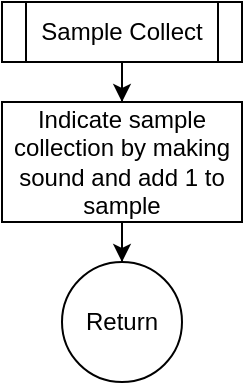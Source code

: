 <mxfile version="22.1.8" type="device">
  <diagram name="Page-1" id="LxIlVnyEaQQZYjOA5c86">
    <mxGraphModel dx="564" dy="1338" grid="1" gridSize="10" guides="1" tooltips="1" connect="1" arrows="1" fold="1" page="1" pageScale="1" pageWidth="850" pageHeight="1100" math="0" shadow="0">
      <root>
        <mxCell id="0" />
        <mxCell id="1" parent="0" />
        <mxCell id="Gm4cjwFkqAhzZVHvWEqz-3" value="" style="edgeStyle=orthogonalEdgeStyle;rounded=0;orthogonalLoop=1;jettySize=auto;html=1;" edge="1" parent="1" source="Gm4cjwFkqAhzZVHvWEqz-1" target="Gm4cjwFkqAhzZVHvWEqz-2">
          <mxGeometry relative="1" as="geometry" />
        </mxCell>
        <mxCell id="Gm4cjwFkqAhzZVHvWEqz-1" value="Sample Collect" style="shape=process;whiteSpace=wrap;html=1;backgroundOutline=1;" vertex="1" parent="1">
          <mxGeometry x="210" y="270" width="120" height="30" as="geometry" />
        </mxCell>
        <mxCell id="Gm4cjwFkqAhzZVHvWEqz-5" value="" style="edgeStyle=orthogonalEdgeStyle;rounded=0;orthogonalLoop=1;jettySize=auto;html=1;" edge="1" parent="1" source="Gm4cjwFkqAhzZVHvWEqz-2" target="Gm4cjwFkqAhzZVHvWEqz-4">
          <mxGeometry relative="1" as="geometry" />
        </mxCell>
        <mxCell id="Gm4cjwFkqAhzZVHvWEqz-2" value="Indicate sample collection by making sound and add 1 to sample" style="whiteSpace=wrap;html=1;" vertex="1" parent="1">
          <mxGeometry x="210" y="320" width="120" height="60" as="geometry" />
        </mxCell>
        <mxCell id="Gm4cjwFkqAhzZVHvWEqz-4" value="Return" style="ellipse;whiteSpace=wrap;html=1;" vertex="1" parent="1">
          <mxGeometry x="240" y="400" width="60" height="60" as="geometry" />
        </mxCell>
      </root>
    </mxGraphModel>
  </diagram>
</mxfile>
